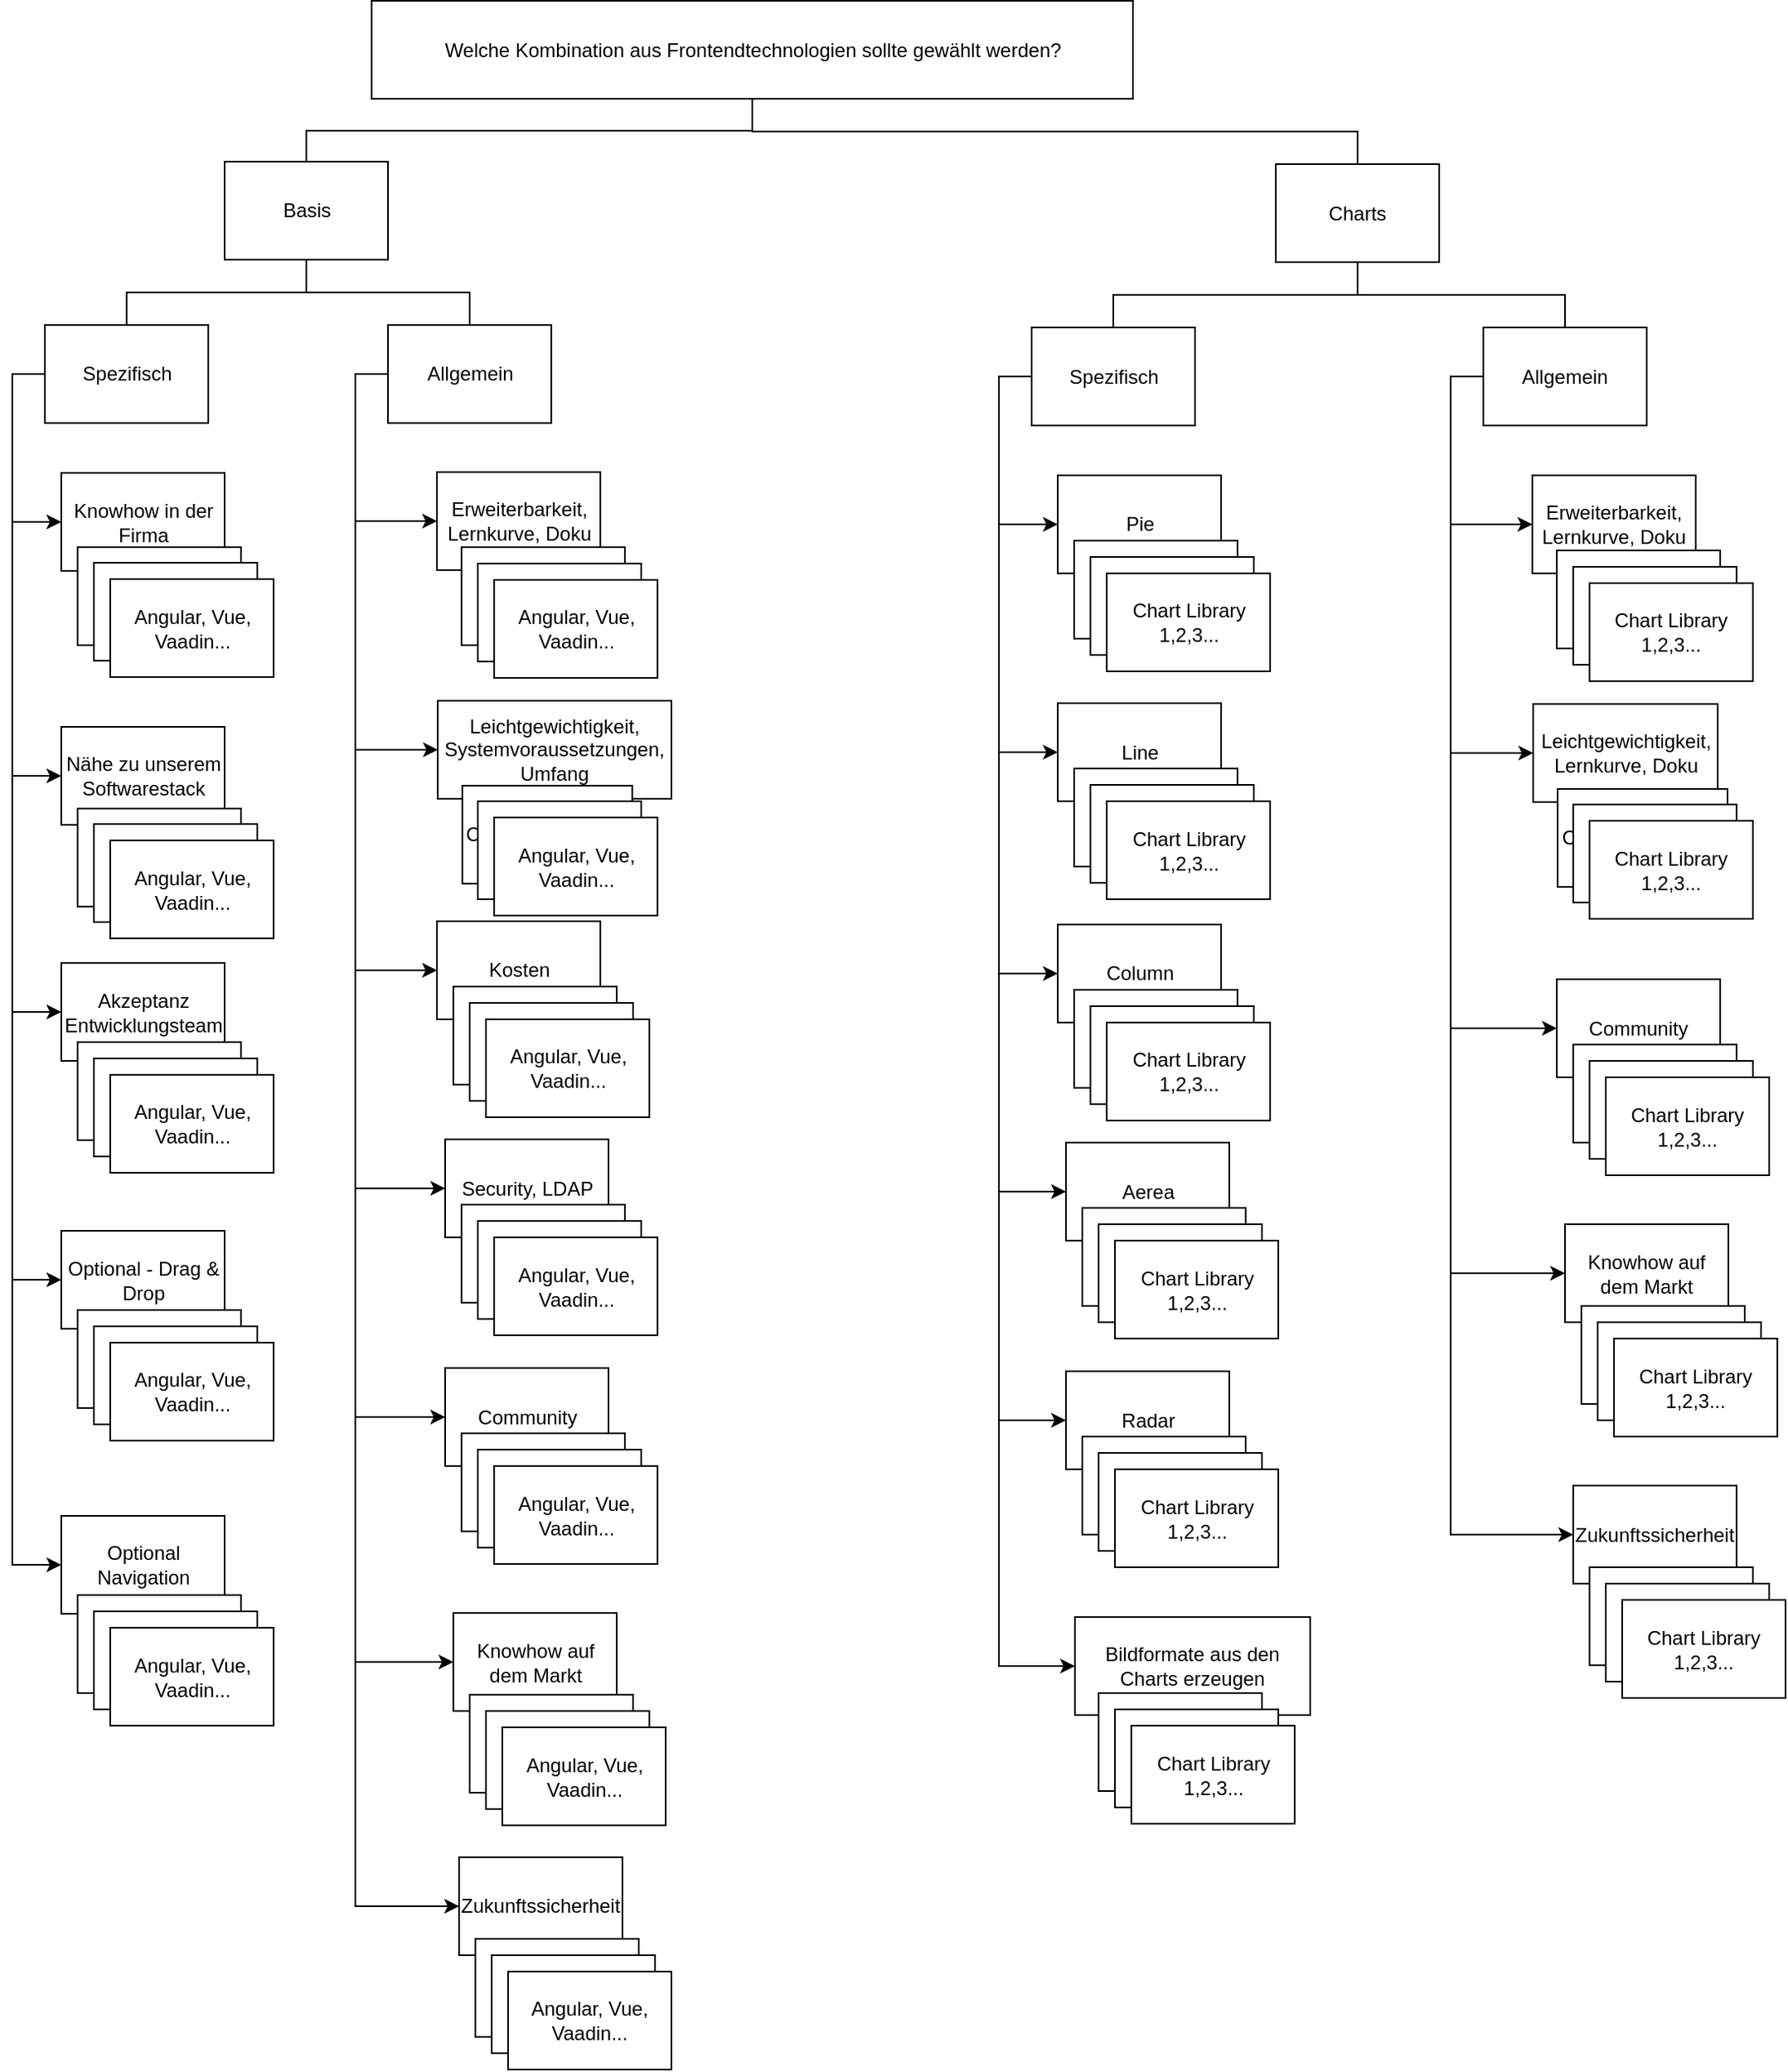 <mxfile version="11.2.5" type="github" pages="1"><diagram id="wOt8w-ulPkCrUUK9CIrh" name="Page-1"><mxGraphModel dx="1622" dy="797" grid="1" gridSize="10" guides="1" tooltips="1" connect="1" arrows="1" fold="1" page="1" pageScale="1" pageWidth="1654" pageHeight="1169" math="0" shadow="0"><root><mxCell id="0"/><mxCell id="1" parent="0"/><mxCell id="cpWViaZFpd_s-cGHMcFj-2" value="" style="edgeStyle=elbowEdgeStyle;elbow=vertical;startArrow=none;endArrow=none;rounded=0;" parent="1" source="cpWViaZFpd_s-cGHMcFj-4" target="cpWViaZFpd_s-cGHMcFj-5" edge="1"><mxGeometry relative="1" as="geometry"/></mxCell><mxCell id="cpWViaZFpd_s-cGHMcFj-5" value="Charts" style="whiteSpace=wrap;html=1;align=center;verticalAlign=middle;container=1;recursiveResize=0;treeFolding=1;treeMoving=1;" parent="1" vertex="1"><mxGeometry x="1270" y="131.5" width="100" height="60" as="geometry"/></mxCell><mxCell id="cpWViaZFpd_s-cGHMcFj-17" value="" style="edgeStyle=elbowEdgeStyle;elbow=vertical;startArrow=none;endArrow=none;rounded=0;" parent="1" source="cpWViaZFpd_s-cGHMcFj-4" target="cpWViaZFpd_s-cGHMcFj-18" edge="1"><mxGeometry relative="1" as="geometry"><mxPoint x="834.0" y="101.5" as="sourcePoint"/></mxGeometry></mxCell><mxCell id="cpWViaZFpd_s-cGHMcFj-18" value="Basis" style="whiteSpace=wrap;html=1;align=center;verticalAlign=middle;container=1;recursiveResize=0;treeFolding=1;treeMoving=1;" parent="1" vertex="1"><mxGeometry x="626.5" y="130" width="100" height="60" as="geometry"/></mxCell><mxCell id="cpWViaZFpd_s-cGHMcFj-21" value="" style="edgeStyle=elbowEdgeStyle;elbow=vertical;startArrow=none;endArrow=none;rounded=0;" parent="1" source="cpWViaZFpd_s-cGHMcFj-18" target="cpWViaZFpd_s-cGHMcFj-22" edge="1"><mxGeometry relative="1" as="geometry"><mxPoint x="1148.5" y="100" as="sourcePoint"/></mxGeometry></mxCell><mxCell id="BI239mhjRYoMtiDx_eOk-45" style="edgeStyle=orthogonalEdgeStyle;rounded=0;orthogonalLoop=1;jettySize=auto;html=1;exitX=0;exitY=0.5;exitDx=0;exitDy=0;entryX=0;entryY=0.5;entryDx=0;entryDy=0;" parent="1" source="cpWViaZFpd_s-cGHMcFj-22" target="BI239mhjRYoMtiDx_eOk-21" edge="1"><mxGeometry relative="1" as="geometry"/></mxCell><mxCell id="BI239mhjRYoMtiDx_eOk-46" style="edgeStyle=orthogonalEdgeStyle;rounded=0;orthogonalLoop=1;jettySize=auto;html=1;exitX=0;exitY=0.5;exitDx=0;exitDy=0;entryX=0;entryY=0.5;entryDx=0;entryDy=0;" parent="1" source="cpWViaZFpd_s-cGHMcFj-22" target="BI239mhjRYoMtiDx_eOk-25" edge="1"><mxGeometry relative="1" as="geometry"/></mxCell><mxCell id="BI239mhjRYoMtiDx_eOk-47" style="edgeStyle=orthogonalEdgeStyle;rounded=0;orthogonalLoop=1;jettySize=auto;html=1;exitX=0;exitY=0.5;exitDx=0;exitDy=0;entryX=0;entryY=0.5;entryDx=0;entryDy=0;" parent="1" source="cpWViaZFpd_s-cGHMcFj-22" target="BI239mhjRYoMtiDx_eOk-29" edge="1"><mxGeometry relative="1" as="geometry"/></mxCell><mxCell id="BI239mhjRYoMtiDx_eOk-48" style="edgeStyle=orthogonalEdgeStyle;rounded=0;orthogonalLoop=1;jettySize=auto;html=1;exitX=0;exitY=0.5;exitDx=0;exitDy=0;entryX=0;entryY=0.5;entryDx=0;entryDy=0;" parent="1" source="cpWViaZFpd_s-cGHMcFj-22" target="BI239mhjRYoMtiDx_eOk-33" edge="1"><mxGeometry relative="1" as="geometry"/></mxCell><mxCell id="BI239mhjRYoMtiDx_eOk-49" style="edgeStyle=orthogonalEdgeStyle;rounded=0;orthogonalLoop=1;jettySize=auto;html=1;exitX=0;exitY=0.5;exitDx=0;exitDy=0;entryX=0;entryY=0.5;entryDx=0;entryDy=0;" parent="1" source="cpWViaZFpd_s-cGHMcFj-22" target="BI239mhjRYoMtiDx_eOk-37" edge="1"><mxGeometry relative="1" as="geometry"/></mxCell><mxCell id="BI239mhjRYoMtiDx_eOk-50" style="edgeStyle=orthogonalEdgeStyle;rounded=0;orthogonalLoop=1;jettySize=auto;html=1;exitX=0;exitY=0.5;exitDx=0;exitDy=0;entryX=0;entryY=0.5;entryDx=0;entryDy=0;" parent="1" source="cpWViaZFpd_s-cGHMcFj-22" target="BI239mhjRYoMtiDx_eOk-41" edge="1"><mxGeometry relative="1" as="geometry"/></mxCell><mxCell id="BI239mhjRYoMtiDx_eOk-108" style="edgeStyle=orthogonalEdgeStyle;rounded=0;orthogonalLoop=1;jettySize=auto;html=1;exitX=0;exitY=0.5;exitDx=0;exitDy=0;entryX=0;entryY=0.5;entryDx=0;entryDy=0;" parent="1" source="cpWViaZFpd_s-cGHMcFj-22" target="BI239mhjRYoMtiDx_eOk-104" edge="1"><mxGeometry relative="1" as="geometry"/></mxCell><mxCell id="cpWViaZFpd_s-cGHMcFj-22" value="Allgemein" style="whiteSpace=wrap;html=1;align=center;verticalAlign=middle;container=1;recursiveResize=0;treeFolding=1;treeMoving=1;" parent="1" vertex="1"><mxGeometry x="726.5" y="230" width="100" height="60" as="geometry"/></mxCell><mxCell id="cpWViaZFpd_s-cGHMcFj-23" value="" style="edgeStyle=elbowEdgeStyle;elbow=vertical;startArrow=none;endArrow=none;rounded=0;" parent="1" source="cpWViaZFpd_s-cGHMcFj-18" target="cpWViaZFpd_s-cGHMcFj-24" edge="1"><mxGeometry relative="1" as="geometry"><mxPoint x="930.5" y="200" as="sourcePoint"/></mxGeometry></mxCell><mxCell id="cpWViaZFpd_s-cGHMcFj-55" style="edgeStyle=orthogonalEdgeStyle;rounded=0;orthogonalLoop=1;jettySize=auto;html=1;exitX=0;exitY=0.5;exitDx=0;exitDy=0;entryX=0;entryY=0.5;entryDx=0;entryDy=0;" parent="1" source="cpWViaZFpd_s-cGHMcFj-24" target="cpWViaZFpd_s-cGHMcFj-51" edge="1"><mxGeometry relative="1" as="geometry"/></mxCell><mxCell id="cpWViaZFpd_s-cGHMcFj-56" style="edgeStyle=orthogonalEdgeStyle;rounded=0;orthogonalLoop=1;jettySize=auto;html=1;exitX=0;exitY=0.5;exitDx=0;exitDy=0;entryX=0;entryY=0.5;entryDx=0;entryDy=0;" parent="1" source="cpWViaZFpd_s-cGHMcFj-24" target="cpWViaZFpd_s-cGHMcFj-50" edge="1"><mxGeometry relative="1" as="geometry"/></mxCell><mxCell id="cpWViaZFpd_s-cGHMcFj-57" style="edgeStyle=orthogonalEdgeStyle;rounded=0;orthogonalLoop=1;jettySize=auto;html=1;exitX=0;exitY=0.5;exitDx=0;exitDy=0;entryX=0;entryY=0.5;entryDx=0;entryDy=0;" parent="1" source="cpWViaZFpd_s-cGHMcFj-24" target="cpWViaZFpd_s-cGHMcFj-49" edge="1"><mxGeometry relative="1" as="geometry"/></mxCell><mxCell id="BI239mhjRYoMtiDx_eOk-15" style="edgeStyle=orthogonalEdgeStyle;rounded=0;orthogonalLoop=1;jettySize=auto;html=1;exitX=0;exitY=0.5;exitDx=0;exitDy=0;entryX=0;entryY=0.5;entryDx=0;entryDy=0;" parent="1" source="cpWViaZFpd_s-cGHMcFj-24" target="BI239mhjRYoMtiDx_eOk-11" edge="1"><mxGeometry relative="1" as="geometry"/></mxCell><mxCell id="BI239mhjRYoMtiDx_eOk-20" style="edgeStyle=orthogonalEdgeStyle;rounded=0;orthogonalLoop=1;jettySize=auto;html=1;exitX=0;exitY=0.5;exitDx=0;exitDy=0;entryX=0;entryY=0.5;entryDx=0;entryDy=0;" parent="1" source="cpWViaZFpd_s-cGHMcFj-24" target="BI239mhjRYoMtiDx_eOk-16" edge="1"><mxGeometry relative="1" as="geometry"/></mxCell><mxCell id="cpWViaZFpd_s-cGHMcFj-24" value="Spezifisch" style="whiteSpace=wrap;html=1;align=center;verticalAlign=middle;container=1;recursiveResize=0;treeFolding=1;treeMoving=1;" parent="1" vertex="1"><mxGeometry x="516.5" y="230" width="100" height="60" as="geometry"/></mxCell><mxCell id="cpWViaZFpd_s-cGHMcFj-25" value="" style="edgeStyle=elbowEdgeStyle;elbow=vertical;startArrow=none;endArrow=none;rounded=0;" parent="1" source="cpWViaZFpd_s-cGHMcFj-5" target="cpWViaZFpd_s-cGHMcFj-26" edge="1"><mxGeometry relative="1" as="geometry"><mxPoint x="972.5" y="101.5" as="sourcePoint"/></mxGeometry></mxCell><mxCell id="BI239mhjRYoMtiDx_eOk-100" style="edgeStyle=orthogonalEdgeStyle;rounded=0;orthogonalLoop=1;jettySize=auto;html=1;exitX=0;exitY=0.5;exitDx=0;exitDy=0;entryX=0;entryY=0.5;entryDx=0;entryDy=0;" parent="1" source="cpWViaZFpd_s-cGHMcFj-26" target="BI239mhjRYoMtiDx_eOk-76" edge="1"><mxGeometry relative="1" as="geometry"/></mxCell><mxCell id="BI239mhjRYoMtiDx_eOk-101" style="edgeStyle=orthogonalEdgeStyle;rounded=0;orthogonalLoop=1;jettySize=auto;html=1;exitX=0;exitY=0.5;exitDx=0;exitDy=0;entryX=0;entryY=0.5;entryDx=0;entryDy=0;" parent="1" source="cpWViaZFpd_s-cGHMcFj-26" target="BI239mhjRYoMtiDx_eOk-80" edge="1"><mxGeometry relative="1" as="geometry"/></mxCell><mxCell id="BI239mhjRYoMtiDx_eOk-102" style="edgeStyle=orthogonalEdgeStyle;rounded=0;orthogonalLoop=1;jettySize=auto;html=1;exitX=0;exitY=0.5;exitDx=0;exitDy=0;entryX=0;entryY=0.5;entryDx=0;entryDy=0;" parent="1" source="cpWViaZFpd_s-cGHMcFj-26" target="BI239mhjRYoMtiDx_eOk-92" edge="1"><mxGeometry relative="1" as="geometry"/></mxCell><mxCell id="BI239mhjRYoMtiDx_eOk-103" style="edgeStyle=orthogonalEdgeStyle;rounded=0;orthogonalLoop=1;jettySize=auto;html=1;exitX=0;exitY=0.5;exitDx=0;exitDy=0;entryX=0;entryY=0.5;entryDx=0;entryDy=0;" parent="1" source="cpWViaZFpd_s-cGHMcFj-26" target="BI239mhjRYoMtiDx_eOk-96" edge="1"><mxGeometry relative="1" as="geometry"/></mxCell><mxCell id="BI239mhjRYoMtiDx_eOk-113" style="edgeStyle=orthogonalEdgeStyle;rounded=0;orthogonalLoop=1;jettySize=auto;html=1;exitX=0;exitY=0.5;exitDx=0;exitDy=0;entryX=0;entryY=0.5;entryDx=0;entryDy=0;" parent="1" source="cpWViaZFpd_s-cGHMcFj-26" target="BI239mhjRYoMtiDx_eOk-109" edge="1"><mxGeometry relative="1" as="geometry"/></mxCell><mxCell id="cpWViaZFpd_s-cGHMcFj-26" value="Allgemein" style="whiteSpace=wrap;html=1;align=center;verticalAlign=middle;container=1;recursiveResize=0;treeFolding=1;treeMoving=1;" parent="1" vertex="1"><mxGeometry x="1397" y="231.5" width="100" height="60" as="geometry"/></mxCell><mxCell id="cpWViaZFpd_s-cGHMcFj-27" value="" style="edgeStyle=elbowEdgeStyle;elbow=vertical;startArrow=none;endArrow=none;rounded=0;" parent="1" source="cpWViaZFpd_s-cGHMcFj-5" target="cpWViaZFpd_s-cGHMcFj-28" edge="1"><mxGeometry relative="1" as="geometry"><mxPoint x="864.5" y="201.5" as="sourcePoint"/></mxGeometry></mxCell><mxCell id="cpWViaZFpd_s-cGHMcFj-238" style="edgeStyle=orthogonalEdgeStyle;rounded=0;orthogonalLoop=1;jettySize=auto;html=1;exitX=0;exitY=0.5;exitDx=0;exitDy=0;entryX=0;entryY=0.5;entryDx=0;entryDy=0;" parent="1" source="cpWViaZFpd_s-cGHMcFj-28" target="cpWViaZFpd_s-cGHMcFj-217" edge="1"><mxGeometry relative="1" as="geometry"/></mxCell><mxCell id="cpWViaZFpd_s-cGHMcFj-239" style="edgeStyle=orthogonalEdgeStyle;rounded=0;orthogonalLoop=1;jettySize=auto;html=1;exitX=0;exitY=0.5;exitDx=0;exitDy=0;entryX=0;entryY=0.5;entryDx=0;entryDy=0;" parent="1" source="cpWViaZFpd_s-cGHMcFj-28" target="cpWViaZFpd_s-cGHMcFj-222" edge="1"><mxGeometry relative="1" as="geometry"/></mxCell><mxCell id="cpWViaZFpd_s-cGHMcFj-240" style="edgeStyle=orthogonalEdgeStyle;rounded=0;orthogonalLoop=1;jettySize=auto;html=1;exitX=0;exitY=0.5;exitDx=0;exitDy=0;entryX=0;entryY=0.5;entryDx=0;entryDy=0;" parent="1" source="cpWViaZFpd_s-cGHMcFj-28" target="cpWViaZFpd_s-cGHMcFj-226" edge="1"><mxGeometry relative="1" as="geometry"/></mxCell><mxCell id="cpWViaZFpd_s-cGHMcFj-241" style="edgeStyle=orthogonalEdgeStyle;rounded=0;orthogonalLoop=1;jettySize=auto;html=1;exitX=0;exitY=0.5;exitDx=0;exitDy=0;entryX=0;entryY=0.5;entryDx=0;entryDy=0;" parent="1" source="cpWViaZFpd_s-cGHMcFj-28" target="cpWViaZFpd_s-cGHMcFj-230" edge="1"><mxGeometry relative="1" as="geometry"/></mxCell><mxCell id="cpWViaZFpd_s-cGHMcFj-242" style="edgeStyle=orthogonalEdgeStyle;rounded=0;orthogonalLoop=1;jettySize=auto;html=1;exitX=0;exitY=0.5;exitDx=0;exitDy=0;entryX=0;entryY=0.5;entryDx=0;entryDy=0;" parent="1" source="cpWViaZFpd_s-cGHMcFj-28" target="cpWViaZFpd_s-cGHMcFj-234" edge="1"><mxGeometry relative="1" as="geometry"/></mxCell><mxCell id="BI239mhjRYoMtiDx_eOk-10" style="edgeStyle=orthogonalEdgeStyle;rounded=0;orthogonalLoop=1;jettySize=auto;html=1;exitX=0;exitY=0.5;exitDx=0;exitDy=0;entryX=0;entryY=0.5;entryDx=0;entryDy=0;" parent="1" source="cpWViaZFpd_s-cGHMcFj-28" target="BI239mhjRYoMtiDx_eOk-4" edge="1"><mxGeometry relative="1" as="geometry"/></mxCell><mxCell id="cpWViaZFpd_s-cGHMcFj-28" value="Spezifisch" style="whiteSpace=wrap;html=1;align=center;verticalAlign=middle;container=1;recursiveResize=0;treeFolding=1;treeMoving=1;" parent="1" vertex="1"><mxGeometry x="1120.5" y="231.5" width="100" height="60" as="geometry"/></mxCell><mxCell id="cpWViaZFpd_s-cGHMcFj-51" value="Akzeptanz&lt;br&gt;Entwicklungsteam" style="whiteSpace=wrap;html=1;align=center;verticalAlign=middle;container=1;recursiveResize=0;treeFolding=1;treeMoving=1;" parent="1" vertex="1"><mxGeometry x="526.5" y="620.5" width="100" height="60" as="geometry"/></mxCell><mxCell id="cpWViaZFpd_s-cGHMcFj-49" value="Nähe zu unserem Softwarestack" style="whiteSpace=wrap;html=1;align=center;verticalAlign=middle;container=1;recursiveResize=0;treeFolding=1;treeMoving=1;" parent="1" vertex="1"><mxGeometry x="526.5" y="476" width="100" height="60" as="geometry"/></mxCell><mxCell id="cpWViaZFpd_s-cGHMcFj-50" value="Knowhow in der Firma" style="whiteSpace=wrap;html=1;align=center;verticalAlign=middle;container=1;recursiveResize=0;treeFolding=1;treeMoving=1;" parent="1" vertex="1"><mxGeometry x="526.5" y="320.5" width="100" height="60" as="geometry"/></mxCell><mxCell id="cpWViaZFpd_s-cGHMcFj-110" value="Angular, Vue, Vaadin" style="whiteSpace=wrap;html=1;align=center;verticalAlign=middle;container=1;recursiveResize=0;treeFolding=1;treeMoving=1;" parent="1" vertex="1"><mxGeometry x="536.5" y="366" width="100" height="60" as="geometry"/></mxCell><mxCell id="cpWViaZFpd_s-cGHMcFj-113" value="Angular, Vue, Vaadin" style="whiteSpace=wrap;html=1;align=center;verticalAlign=middle;container=1;recursiveResize=0;treeFolding=1;treeMoving=1;" parent="1" vertex="1"><mxGeometry x="536.5" y="526" width="100" height="60" as="geometry"/></mxCell><mxCell id="cpWViaZFpd_s-cGHMcFj-62" value="Angular, Vue, Vaadin" style="whiteSpace=wrap;html=1;align=center;verticalAlign=middle;container=1;recursiveResize=0;treeFolding=1;treeMoving=1;" parent="1" vertex="1"><mxGeometry x="536.5" y="669" width="100" height="60" as="geometry"/></mxCell><mxCell id="cpWViaZFpd_s-cGHMcFj-111" value="Angular, Vue, Vaadin" style="whiteSpace=wrap;html=1;align=center;verticalAlign=middle;container=1;recursiveResize=0;treeFolding=1;treeMoving=1;" parent="1" vertex="1"><mxGeometry x="546.5" y="375.5" width="100" height="60" as="geometry"/></mxCell><mxCell id="cpWViaZFpd_s-cGHMcFj-112" value="Angular, Vue, Vaadin..." style="whiteSpace=wrap;html=1;align=center;verticalAlign=middle;container=1;recursiveResize=0;treeFolding=1;treeMoving=1;" parent="1" vertex="1"><mxGeometry x="556.5" y="385.5" width="100" height="60" as="geometry"/></mxCell><mxCell id="cpWViaZFpd_s-cGHMcFj-114" value="Angular, Vue, Vaadin" style="whiteSpace=wrap;html=1;align=center;verticalAlign=middle;container=1;recursiveResize=0;treeFolding=1;treeMoving=1;" parent="1" vertex="1"><mxGeometry x="546.5" y="535.5" width="100" height="60" as="geometry"/></mxCell><mxCell id="cpWViaZFpd_s-cGHMcFj-115" value="Angular, Vue, Vaadin..." style="whiteSpace=wrap;html=1;align=center;verticalAlign=middle;container=1;recursiveResize=0;treeFolding=1;treeMoving=1;" parent="1" vertex="1"><mxGeometry x="556.5" y="545.5" width="100" height="60" as="geometry"/></mxCell><UserObject label="Welche Kombination aus Frontendtechnologien sollte gewählt werden?" treeRoot="1" id="cpWViaZFpd_s-cGHMcFj-4"><mxCell style="whiteSpace=wrap;html=1;align=center;treeFolding=1;treeMoving=1;container=1;recursiveResize=0;" parent="1" vertex="1"><mxGeometry x="716.5" y="31.5" width="466" height="60" as="geometry"/></mxCell></UserObject><mxCell id="cpWViaZFpd_s-cGHMcFj-183" value="Angular, Vue, Vaadin" style="whiteSpace=wrap;html=1;align=center;verticalAlign=middle;container=1;recursiveResize=0;treeFolding=1;treeMoving=1;" parent="1" vertex="1"><mxGeometry x="546.5" y="679" width="100" height="60" as="geometry"/></mxCell><mxCell id="cpWViaZFpd_s-cGHMcFj-184" value="Angular, Vue, Vaadin..." style="whiteSpace=wrap;html=1;align=center;verticalAlign=middle;container=1;recursiveResize=0;treeFolding=1;treeMoving=1;" parent="1" vertex="1"><mxGeometry x="556.5" y="689" width="100" height="60" as="geometry"/></mxCell><mxCell id="cpWViaZFpd_s-cGHMcFj-217" value="Pie" style="whiteSpace=wrap;html=1;align=center;verticalAlign=middle;container=1;recursiveResize=0;treeFolding=1;treeMoving=1;" parent="1" vertex="1"><mxGeometry x="1136.5" y="322" width="100" height="60" as="geometry"/></mxCell><mxCell id="cpWViaZFpd_s-cGHMcFj-216" value="Chart Library 1,2,3" style="whiteSpace=wrap;html=1;align=center;verticalAlign=middle;container=1;recursiveResize=0;treeFolding=1;treeMoving=1;" parent="1" vertex="1"><mxGeometry x="1146.5" y="362" width="100" height="60" as="geometry"/></mxCell><mxCell id="cpWViaZFpd_s-cGHMcFj-220" value="Chart Library 1,2,3" style="whiteSpace=wrap;html=1;align=center;verticalAlign=middle;container=1;recursiveResize=0;treeFolding=1;treeMoving=1;" parent="1" vertex="1"><mxGeometry x="1156.5" y="372" width="100" height="60" as="geometry"/></mxCell><mxCell id="cpWViaZFpd_s-cGHMcFj-221" value="Chart Library 1,2,3..." style="whiteSpace=wrap;html=1;align=center;verticalAlign=middle;container=1;recursiveResize=0;treeFolding=1;treeMoving=1;" parent="1" vertex="1"><mxGeometry x="1166.5" y="382" width="100" height="60" as="geometry"/></mxCell><mxCell id="cpWViaZFpd_s-cGHMcFj-222" value="Line" style="whiteSpace=wrap;html=1;align=center;verticalAlign=middle;container=1;recursiveResize=0;treeFolding=1;treeMoving=1;" parent="1" vertex="1"><mxGeometry x="1136.5" y="461.5" width="100" height="60" as="geometry"/></mxCell><mxCell id="cpWViaZFpd_s-cGHMcFj-223" value="Chart Library 1,2,3" style="whiteSpace=wrap;html=1;align=center;verticalAlign=middle;container=1;recursiveResize=0;treeFolding=1;treeMoving=1;" parent="1" vertex="1"><mxGeometry x="1146.5" y="501.5" width="100" height="60" as="geometry"/></mxCell><mxCell id="cpWViaZFpd_s-cGHMcFj-224" value="Chart Library 1,2,3" style="whiteSpace=wrap;html=1;align=center;verticalAlign=middle;container=1;recursiveResize=0;treeFolding=1;treeMoving=1;" parent="1" vertex="1"><mxGeometry x="1156.5" y="511.5" width="100" height="60" as="geometry"/></mxCell><mxCell id="cpWViaZFpd_s-cGHMcFj-225" value="Chart Library 1,2,3..." style="whiteSpace=wrap;html=1;align=center;verticalAlign=middle;container=1;recursiveResize=0;treeFolding=1;treeMoving=1;" parent="1" vertex="1"><mxGeometry x="1166.5" y="521.5" width="100" height="60" as="geometry"/></mxCell><mxCell id="cpWViaZFpd_s-cGHMcFj-226" value="Column" style="whiteSpace=wrap;html=1;align=center;verticalAlign=middle;container=1;recursiveResize=0;treeFolding=1;treeMoving=1;" parent="1" vertex="1"><mxGeometry x="1136.5" y="597" width="100" height="60" as="geometry"/></mxCell><mxCell id="cpWViaZFpd_s-cGHMcFj-227" value="Chart Library 1,2,3" style="whiteSpace=wrap;html=1;align=center;verticalAlign=middle;container=1;recursiveResize=0;treeFolding=1;treeMoving=1;" parent="1" vertex="1"><mxGeometry x="1146.5" y="637" width="100" height="60" as="geometry"/></mxCell><mxCell id="cpWViaZFpd_s-cGHMcFj-228" value="Chart Library 1,2,3" style="whiteSpace=wrap;html=1;align=center;verticalAlign=middle;container=1;recursiveResize=0;treeFolding=1;treeMoving=1;" parent="1" vertex="1"><mxGeometry x="1156.5" y="647" width="100" height="60" as="geometry"/></mxCell><mxCell id="cpWViaZFpd_s-cGHMcFj-229" value="Chart Library 1,2,3..." style="whiteSpace=wrap;html=1;align=center;verticalAlign=middle;container=1;recursiveResize=0;treeFolding=1;treeMoving=1;" parent="1" vertex="1"><mxGeometry x="1166.5" y="657" width="100" height="60" as="geometry"/></mxCell><mxCell id="cpWViaZFpd_s-cGHMcFj-230" value="Aerea" style="whiteSpace=wrap;html=1;align=center;verticalAlign=middle;container=1;recursiveResize=0;treeFolding=1;treeMoving=1;" parent="1" vertex="1"><mxGeometry x="1141.5" y="730.5" width="100" height="60" as="geometry"/></mxCell><mxCell id="cpWViaZFpd_s-cGHMcFj-231" value="Chart Library 1,2,3" style="whiteSpace=wrap;html=1;align=center;verticalAlign=middle;container=1;recursiveResize=0;treeFolding=1;treeMoving=1;" parent="1" vertex="1"><mxGeometry x="1151.5" y="770.5" width="100" height="60" as="geometry"/></mxCell><mxCell id="cpWViaZFpd_s-cGHMcFj-232" value="Chart Library 1,2,3" style="whiteSpace=wrap;html=1;align=center;verticalAlign=middle;container=1;recursiveResize=0;treeFolding=1;treeMoving=1;" parent="1" vertex="1"><mxGeometry x="1161.5" y="780.5" width="100" height="60" as="geometry"/></mxCell><mxCell id="cpWViaZFpd_s-cGHMcFj-233" value="Chart Library 1,2,3..." style="whiteSpace=wrap;html=1;align=center;verticalAlign=middle;container=1;recursiveResize=0;treeFolding=1;treeMoving=1;" parent="1" vertex="1"><mxGeometry x="1171.5" y="790.5" width="100" height="60" as="geometry"/></mxCell><mxCell id="cpWViaZFpd_s-cGHMcFj-234" value="Radar" style="whiteSpace=wrap;html=1;align=center;verticalAlign=middle;container=1;recursiveResize=0;treeFolding=1;treeMoving=1;" parent="1" vertex="1"><mxGeometry x="1141.5" y="870.5" width="100" height="60" as="geometry"/></mxCell><mxCell id="cpWViaZFpd_s-cGHMcFj-235" value="Chart Library 1,2,3" style="whiteSpace=wrap;html=1;align=center;verticalAlign=middle;container=1;recursiveResize=0;treeFolding=1;treeMoving=1;" parent="1" vertex="1"><mxGeometry x="1151.5" y="910.5" width="100" height="60" as="geometry"/></mxCell><mxCell id="cpWViaZFpd_s-cGHMcFj-236" value="Chart Library 1,2,3" style="whiteSpace=wrap;html=1;align=center;verticalAlign=middle;container=1;recursiveResize=0;treeFolding=1;treeMoving=1;" parent="1" vertex="1"><mxGeometry x="1161.5" y="920.5" width="100" height="60" as="geometry"/></mxCell><mxCell id="cpWViaZFpd_s-cGHMcFj-237" value="Chart Library 1,2,3..." style="whiteSpace=wrap;html=1;align=center;verticalAlign=middle;container=1;recursiveResize=0;treeFolding=1;treeMoving=1;" parent="1" vertex="1"><mxGeometry x="1171.5" y="930.5" width="100" height="60" as="geometry"/></mxCell><mxCell id="BI239mhjRYoMtiDx_eOk-4" value="Bildformate aus den Charts erzeugen" style="whiteSpace=wrap;html=1;align=center;verticalAlign=middle;container=1;recursiveResize=0;treeFolding=1;treeMoving=1;" parent="1" vertex="1"><mxGeometry x="1147" y="1021" width="144" height="60" as="geometry"/></mxCell><mxCell id="BI239mhjRYoMtiDx_eOk-5" value="Chart Library 1,2,3" style="whiteSpace=wrap;html=1;align=center;verticalAlign=middle;container=1;recursiveResize=0;treeFolding=1;treeMoving=1;" parent="1" vertex="1"><mxGeometry x="1161.5" y="1067.5" width="100" height="60" as="geometry"/></mxCell><mxCell id="BI239mhjRYoMtiDx_eOk-6" value="Chart Library 1,2,3" style="whiteSpace=wrap;html=1;align=center;verticalAlign=middle;container=1;recursiveResize=0;treeFolding=1;treeMoving=1;" parent="1" vertex="1"><mxGeometry x="1171.5" y="1077.5" width="100" height="60" as="geometry"/></mxCell><mxCell id="BI239mhjRYoMtiDx_eOk-7" value="Chart Library 1,2,3..." style="whiteSpace=wrap;html=1;align=center;verticalAlign=middle;container=1;recursiveResize=0;treeFolding=1;treeMoving=1;" parent="1" vertex="1"><mxGeometry x="1181.5" y="1087.5" width="100" height="60" as="geometry"/></mxCell><mxCell id="BI239mhjRYoMtiDx_eOk-11" value="Optional - Drag &amp;amp; Drop" style="whiteSpace=wrap;html=1;align=center;verticalAlign=middle;container=1;recursiveResize=0;treeFolding=1;treeMoving=1;" parent="1" vertex="1"><mxGeometry x="526.5" y="784.5" width="100" height="60" as="geometry"/></mxCell><mxCell id="BI239mhjRYoMtiDx_eOk-12" value="Angular, Vue, Vaadin" style="whiteSpace=wrap;html=1;align=center;verticalAlign=middle;container=1;recursiveResize=0;treeFolding=1;treeMoving=1;" parent="1" vertex="1"><mxGeometry x="536.5" y="833" width="100" height="60" as="geometry"/></mxCell><mxCell id="BI239mhjRYoMtiDx_eOk-13" value="Angular, Vue, Vaadin" style="whiteSpace=wrap;html=1;align=center;verticalAlign=middle;container=1;recursiveResize=0;treeFolding=1;treeMoving=1;" parent="1" vertex="1"><mxGeometry x="546.5" y="843" width="100" height="60" as="geometry"/></mxCell><mxCell id="BI239mhjRYoMtiDx_eOk-14" value="Angular, Vue, Vaadin..." style="whiteSpace=wrap;html=1;align=center;verticalAlign=middle;container=1;recursiveResize=0;treeFolding=1;treeMoving=1;" parent="1" vertex="1"><mxGeometry x="556.5" y="853" width="100" height="60" as="geometry"/></mxCell><mxCell id="BI239mhjRYoMtiDx_eOk-16" value="Optional Navigation" style="whiteSpace=wrap;html=1;align=center;verticalAlign=middle;container=1;recursiveResize=0;treeFolding=1;treeMoving=1;" parent="1" vertex="1"><mxGeometry x="526.5" y="959" width="100" height="60" as="geometry"/></mxCell><mxCell id="BI239mhjRYoMtiDx_eOk-17" value="Angular, Vue, Vaadin" style="whiteSpace=wrap;html=1;align=center;verticalAlign=middle;container=1;recursiveResize=0;treeFolding=1;treeMoving=1;" parent="1" vertex="1"><mxGeometry x="536.5" y="1007.5" width="100" height="60" as="geometry"/></mxCell><mxCell id="BI239mhjRYoMtiDx_eOk-18" value="Angular, Vue, Vaadin" style="whiteSpace=wrap;html=1;align=center;verticalAlign=middle;container=1;recursiveResize=0;treeFolding=1;treeMoving=1;" parent="1" vertex="1"><mxGeometry x="546.5" y="1017.5" width="100" height="60" as="geometry"/></mxCell><mxCell id="BI239mhjRYoMtiDx_eOk-19" value="Angular, Vue, Vaadin..." style="whiteSpace=wrap;html=1;align=center;verticalAlign=middle;container=1;recursiveResize=0;treeFolding=1;treeMoving=1;" parent="1" vertex="1"><mxGeometry x="556.5" y="1027.5" width="100" height="60" as="geometry"/></mxCell><mxCell id="BI239mhjRYoMtiDx_eOk-21" value="Erweiterbarkeit, Lernkurve, Doku" style="whiteSpace=wrap;html=1;align=center;verticalAlign=middle;container=1;recursiveResize=0;treeFolding=1;treeMoving=1;" parent="1" vertex="1"><mxGeometry x="756.5" y="320" width="100" height="60" as="geometry"/></mxCell><mxCell id="BI239mhjRYoMtiDx_eOk-22" value="Chart Library 1,2,3" style="whiteSpace=wrap;html=1;align=center;verticalAlign=middle;container=1;recursiveResize=0;treeFolding=1;treeMoving=1;" parent="1" vertex="1"><mxGeometry x="771.5" y="366" width="100" height="60" as="geometry"/></mxCell><mxCell id="BI239mhjRYoMtiDx_eOk-23" value="Chart Library 1,2,3" style="whiteSpace=wrap;html=1;align=center;verticalAlign=middle;container=1;recursiveResize=0;treeFolding=1;treeMoving=1;" parent="1" vertex="1"><mxGeometry x="781.5" y="376" width="100" height="60" as="geometry"/></mxCell><mxCell id="BI239mhjRYoMtiDx_eOk-24" value="Angular, Vue, Vaadin..." style="whiteSpace=wrap;html=1;align=center;verticalAlign=middle;container=1;recursiveResize=0;treeFolding=1;treeMoving=1;" parent="1" vertex="1"><mxGeometry x="791.5" y="386" width="100" height="60" as="geometry"/></mxCell><mxCell id="BI239mhjRYoMtiDx_eOk-25" value="Leichtgewichtigkeit, Systemvoraussetzungen, Umfang" style="whiteSpace=wrap;html=1;align=center;verticalAlign=middle;container=1;recursiveResize=0;treeFolding=1;treeMoving=1;" parent="1" vertex="1"><mxGeometry x="757" y="460" width="143" height="60" as="geometry"/></mxCell><mxCell id="BI239mhjRYoMtiDx_eOk-26" value="Chart Library 1,2,3" style="whiteSpace=wrap;html=1;align=center;verticalAlign=middle;container=1;recursiveResize=0;treeFolding=1;treeMoving=1;" parent="1" vertex="1"><mxGeometry x="772" y="512" width="104" height="60" as="geometry"/></mxCell><mxCell id="BI239mhjRYoMtiDx_eOk-27" value="Chart Library 1,2,3" style="whiteSpace=wrap;html=1;align=center;verticalAlign=middle;container=1;recursiveResize=0;treeFolding=1;treeMoving=1;" parent="1" vertex="1"><mxGeometry x="781.5" y="521.5" width="100" height="60" as="geometry"/></mxCell><mxCell id="BI239mhjRYoMtiDx_eOk-28" value="Angular, Vue, Vaadin..." style="whiteSpace=wrap;html=1;align=center;verticalAlign=middle;container=1;recursiveResize=0;treeFolding=1;treeMoving=1;" parent="1" vertex="1"><mxGeometry x="791.5" y="531.5" width="100" height="60" as="geometry"/></mxCell><mxCell id="BI239mhjRYoMtiDx_eOk-29" value="Kosten" style="whiteSpace=wrap;html=1;align=center;verticalAlign=middle;container=1;recursiveResize=0;treeFolding=1;treeMoving=1;" parent="1" vertex="1"><mxGeometry x="756.5" y="595" width="100" height="60" as="geometry"/></mxCell><mxCell id="BI239mhjRYoMtiDx_eOk-30" value="Chart Library 1,2,3" style="whiteSpace=wrap;html=1;align=center;verticalAlign=middle;container=1;recursiveResize=0;treeFolding=1;treeMoving=1;" parent="1" vertex="1"><mxGeometry x="766.5" y="635" width="100" height="60" as="geometry"/></mxCell><mxCell id="BI239mhjRYoMtiDx_eOk-31" value="Chart Library 1,2,3" style="whiteSpace=wrap;html=1;align=center;verticalAlign=middle;container=1;recursiveResize=0;treeFolding=1;treeMoving=1;" parent="1" vertex="1"><mxGeometry x="776.5" y="645" width="100" height="60" as="geometry"/></mxCell><mxCell id="BI239mhjRYoMtiDx_eOk-32" value="Angular, Vue, Vaadin..." style="whiteSpace=wrap;html=1;align=center;verticalAlign=middle;container=1;recursiveResize=0;treeFolding=1;treeMoving=1;" parent="1" vertex="1"><mxGeometry x="786.5" y="655" width="100" height="60" as="geometry"/></mxCell><mxCell id="BI239mhjRYoMtiDx_eOk-33" value="Security, LDAP" style="whiteSpace=wrap;html=1;align=center;verticalAlign=middle;container=1;recursiveResize=0;treeFolding=1;treeMoving=1;" parent="1" vertex="1"><mxGeometry x="761.5" y="728.5" width="100" height="60" as="geometry"/></mxCell><mxCell id="BI239mhjRYoMtiDx_eOk-34" value="Chart Library 1,2,3" style="whiteSpace=wrap;html=1;align=center;verticalAlign=middle;container=1;recursiveResize=0;treeFolding=1;treeMoving=1;" parent="1" vertex="1"><mxGeometry x="771.5" y="768.5" width="100" height="60" as="geometry"/></mxCell><mxCell id="BI239mhjRYoMtiDx_eOk-35" value="Chart Library 1,2,3" style="whiteSpace=wrap;html=1;align=center;verticalAlign=middle;container=1;recursiveResize=0;treeFolding=1;treeMoving=1;" parent="1" vertex="1"><mxGeometry x="781.5" y="778.5" width="100" height="60" as="geometry"/></mxCell><mxCell id="BI239mhjRYoMtiDx_eOk-36" value="Angular, Vue, Vaadin..." style="whiteSpace=wrap;html=1;align=center;verticalAlign=middle;container=1;recursiveResize=0;treeFolding=1;treeMoving=1;" parent="1" vertex="1"><mxGeometry x="791.5" y="788.5" width="100" height="60" as="geometry"/></mxCell><mxCell id="BI239mhjRYoMtiDx_eOk-37" value="Community" style="whiteSpace=wrap;html=1;align=center;verticalAlign=middle;container=1;recursiveResize=0;treeFolding=1;treeMoving=1;" parent="1" vertex="1"><mxGeometry x="761.5" y="868.5" width="100" height="60" as="geometry"/></mxCell><mxCell id="BI239mhjRYoMtiDx_eOk-38" value="Chart Library 1,2,3" style="whiteSpace=wrap;html=1;align=center;verticalAlign=middle;container=1;recursiveResize=0;treeFolding=1;treeMoving=1;" parent="1" vertex="1"><mxGeometry x="771.5" y="908.5" width="100" height="60" as="geometry"/></mxCell><mxCell id="BI239mhjRYoMtiDx_eOk-39" value="Chart Library 1,2,3" style="whiteSpace=wrap;html=1;align=center;verticalAlign=middle;container=1;recursiveResize=0;treeFolding=1;treeMoving=1;" parent="1" vertex="1"><mxGeometry x="781.5" y="918.5" width="100" height="60" as="geometry"/></mxCell><mxCell id="BI239mhjRYoMtiDx_eOk-40" value="Angular, Vue, Vaadin..." style="whiteSpace=wrap;html=1;align=center;verticalAlign=middle;container=1;recursiveResize=0;treeFolding=1;treeMoving=1;" parent="1" vertex="1"><mxGeometry x="791.5" y="928.5" width="100" height="60" as="geometry"/></mxCell><mxCell id="BI239mhjRYoMtiDx_eOk-41" value="Knowhow auf dem Markt" style="whiteSpace=wrap;html=1;align=center;verticalAlign=middle;container=1;recursiveResize=0;treeFolding=1;treeMoving=1;" parent="1" vertex="1"><mxGeometry x="766.5" y="1018.5" width="100" height="60" as="geometry"/></mxCell><mxCell id="BI239mhjRYoMtiDx_eOk-42" value="Chart Library 1,2,3" style="whiteSpace=wrap;html=1;align=center;verticalAlign=middle;container=1;recursiveResize=0;treeFolding=1;treeMoving=1;" parent="1" vertex="1"><mxGeometry x="776.5" y="1068.5" width="100" height="60" as="geometry"/></mxCell><mxCell id="BI239mhjRYoMtiDx_eOk-43" value="Chart Library 1,2,3" style="whiteSpace=wrap;html=1;align=center;verticalAlign=middle;container=1;recursiveResize=0;treeFolding=1;treeMoving=1;" parent="1" vertex="1"><mxGeometry x="786.5" y="1078.5" width="100" height="60" as="geometry"/></mxCell><mxCell id="BI239mhjRYoMtiDx_eOk-44" value="Angular, Vue, Vaadin..." style="whiteSpace=wrap;html=1;align=center;verticalAlign=middle;container=1;recursiveResize=0;treeFolding=1;treeMoving=1;" parent="1" vertex="1"><mxGeometry x="796.5" y="1088.5" width="100" height="60" as="geometry"/></mxCell><mxCell id="BI239mhjRYoMtiDx_eOk-76" value="Erweiterbarkeit, Lernkurve, Doku" style="whiteSpace=wrap;html=1;align=center;verticalAlign=middle;container=1;recursiveResize=0;treeFolding=1;treeMoving=1;" parent="1" vertex="1"><mxGeometry x="1427" y="322" width="100" height="60" as="geometry"/></mxCell><mxCell id="BI239mhjRYoMtiDx_eOk-77" value="Chart Library 1,2,3" style="whiteSpace=wrap;html=1;align=center;verticalAlign=middle;container=1;recursiveResize=0;treeFolding=1;treeMoving=1;" parent="1" vertex="1"><mxGeometry x="1442" y="368" width="100" height="60" as="geometry"/></mxCell><mxCell id="BI239mhjRYoMtiDx_eOk-78" value="Chart Library 1,2,3" style="whiteSpace=wrap;html=1;align=center;verticalAlign=middle;container=1;recursiveResize=0;treeFolding=1;treeMoving=1;" parent="1" vertex="1"><mxGeometry x="1452" y="378" width="100" height="60" as="geometry"/></mxCell><mxCell id="BI239mhjRYoMtiDx_eOk-79" value="Chart Library 1,2,3..." style="whiteSpace=wrap;html=1;align=center;verticalAlign=middle;container=1;recursiveResize=0;treeFolding=1;treeMoving=1;" parent="1" vertex="1"><mxGeometry x="1462" y="388" width="100" height="60" as="geometry"/></mxCell><mxCell id="BI239mhjRYoMtiDx_eOk-80" value="Leichtgewichtigkeit, Lernkurve, Doku" style="whiteSpace=wrap;html=1;align=center;verticalAlign=middle;container=1;recursiveResize=0;treeFolding=1;treeMoving=1;" parent="1" vertex="1"><mxGeometry x="1427.5" y="462" width="113" height="60" as="geometry"/></mxCell><mxCell id="BI239mhjRYoMtiDx_eOk-81" value="Chart Library 1,2,3" style="whiteSpace=wrap;html=1;align=center;verticalAlign=middle;container=1;recursiveResize=0;treeFolding=1;treeMoving=1;" parent="1" vertex="1"><mxGeometry x="1442.5" y="514" width="104" height="60" as="geometry"/></mxCell><mxCell id="BI239mhjRYoMtiDx_eOk-82" value="Chart Library 1,2,3" style="whiteSpace=wrap;html=1;align=center;verticalAlign=middle;container=1;recursiveResize=0;treeFolding=1;treeMoving=1;" parent="1" vertex="1"><mxGeometry x="1452" y="523.5" width="100" height="60" as="geometry"/></mxCell><mxCell id="BI239mhjRYoMtiDx_eOk-83" value="Chart Library 1,2,3..." style="whiteSpace=wrap;html=1;align=center;verticalAlign=middle;container=1;recursiveResize=0;treeFolding=1;treeMoving=1;" parent="1" vertex="1"><mxGeometry x="1462" y="533.5" width="100" height="60" as="geometry"/></mxCell><mxCell id="BI239mhjRYoMtiDx_eOk-92" value="Community" style="whiteSpace=wrap;html=1;align=center;verticalAlign=middle;container=1;recursiveResize=0;treeFolding=1;treeMoving=1;" parent="1" vertex="1"><mxGeometry x="1442" y="630.5" width="100" height="60" as="geometry"/></mxCell><mxCell id="BI239mhjRYoMtiDx_eOk-93" value="Chart Library 1,2,3" style="whiteSpace=wrap;html=1;align=center;verticalAlign=middle;container=1;recursiveResize=0;treeFolding=1;treeMoving=1;" parent="1" vertex="1"><mxGeometry x="1452" y="670.5" width="100" height="60" as="geometry"/></mxCell><mxCell id="BI239mhjRYoMtiDx_eOk-94" value="Chart Library 1,2,3" style="whiteSpace=wrap;html=1;align=center;verticalAlign=middle;container=1;recursiveResize=0;treeFolding=1;treeMoving=1;" parent="1" vertex="1"><mxGeometry x="1462" y="680.5" width="100" height="60" as="geometry"/></mxCell><mxCell id="BI239mhjRYoMtiDx_eOk-95" value="Chart Library 1,2,3..." style="whiteSpace=wrap;html=1;align=center;verticalAlign=middle;container=1;recursiveResize=0;treeFolding=1;treeMoving=1;" parent="1" vertex="1"><mxGeometry x="1472" y="690.5" width="100" height="60" as="geometry"/></mxCell><mxCell id="BI239mhjRYoMtiDx_eOk-96" value="Knowhow auf dem Markt" style="whiteSpace=wrap;html=1;align=center;verticalAlign=middle;container=1;recursiveResize=0;treeFolding=1;treeMoving=1;" parent="1" vertex="1"><mxGeometry x="1447" y="780.5" width="100" height="60" as="geometry"/></mxCell><mxCell id="BI239mhjRYoMtiDx_eOk-97" value="Chart Library 1,2,3" style="whiteSpace=wrap;html=1;align=center;verticalAlign=middle;container=1;recursiveResize=0;treeFolding=1;treeMoving=1;" parent="1" vertex="1"><mxGeometry x="1457" y="830.5" width="100" height="60" as="geometry"/></mxCell><mxCell id="BI239mhjRYoMtiDx_eOk-98" value="Chart Library 1,2,3" style="whiteSpace=wrap;html=1;align=center;verticalAlign=middle;container=1;recursiveResize=0;treeFolding=1;treeMoving=1;" parent="1" vertex="1"><mxGeometry x="1467" y="840.5" width="100" height="60" as="geometry"/></mxCell><mxCell id="BI239mhjRYoMtiDx_eOk-99" value="Chart Library 1,2,3..." style="whiteSpace=wrap;html=1;align=center;verticalAlign=middle;container=1;recursiveResize=0;treeFolding=1;treeMoving=1;" parent="1" vertex="1"><mxGeometry x="1477" y="850.5" width="100" height="60" as="geometry"/></mxCell><mxCell id="BI239mhjRYoMtiDx_eOk-104" value="Zukunftssicherheit" style="whiteSpace=wrap;html=1;align=center;verticalAlign=middle;container=1;recursiveResize=0;treeFolding=1;treeMoving=1;" parent="1" vertex="1"><mxGeometry x="770" y="1168" width="100" height="60" as="geometry"/></mxCell><mxCell id="BI239mhjRYoMtiDx_eOk-105" value="Chart Library 1,2,3" style="whiteSpace=wrap;html=1;align=center;verticalAlign=middle;container=1;recursiveResize=0;treeFolding=1;treeMoving=1;" parent="1" vertex="1"><mxGeometry x="780" y="1218" width="100" height="60" as="geometry"/></mxCell><mxCell id="BI239mhjRYoMtiDx_eOk-106" value="Chart Library 1,2,3" style="whiteSpace=wrap;html=1;align=center;verticalAlign=middle;container=1;recursiveResize=0;treeFolding=1;treeMoving=1;" parent="1" vertex="1"><mxGeometry x="790" y="1228" width="100" height="60" as="geometry"/></mxCell><mxCell id="BI239mhjRYoMtiDx_eOk-107" value="Angular, Vue, Vaadin..." style="whiteSpace=wrap;html=1;align=center;verticalAlign=middle;container=1;recursiveResize=0;treeFolding=1;treeMoving=1;" parent="1" vertex="1"><mxGeometry x="800" y="1238" width="100" height="60" as="geometry"/></mxCell><mxCell id="BI239mhjRYoMtiDx_eOk-109" value="Zukunftssicherheit" style="whiteSpace=wrap;html=1;align=center;verticalAlign=middle;container=1;recursiveResize=0;treeFolding=1;treeMoving=1;" parent="1" vertex="1"><mxGeometry x="1452" y="940.5" width="100" height="60" as="geometry"/></mxCell><mxCell id="BI239mhjRYoMtiDx_eOk-110" value="Chart Library 1,2,3" style="whiteSpace=wrap;html=1;align=center;verticalAlign=middle;container=1;recursiveResize=0;treeFolding=1;treeMoving=1;" parent="1" vertex="1"><mxGeometry x="1462" y="990.5" width="100" height="60" as="geometry"/></mxCell><mxCell id="BI239mhjRYoMtiDx_eOk-111" value="Chart Library 1,2,3" style="whiteSpace=wrap;html=1;align=center;verticalAlign=middle;container=1;recursiveResize=0;treeFolding=1;treeMoving=1;" parent="1" vertex="1"><mxGeometry x="1472" y="1000.5" width="100" height="60" as="geometry"/></mxCell><mxCell id="BI239mhjRYoMtiDx_eOk-112" value="Chart Library 1,2,3..." style="whiteSpace=wrap;html=1;align=center;verticalAlign=middle;container=1;recursiveResize=0;treeFolding=1;treeMoving=1;" parent="1" vertex="1"><mxGeometry x="1482" y="1010.5" width="100" height="60" as="geometry"/></mxCell></root></mxGraphModel></diagram></mxfile>